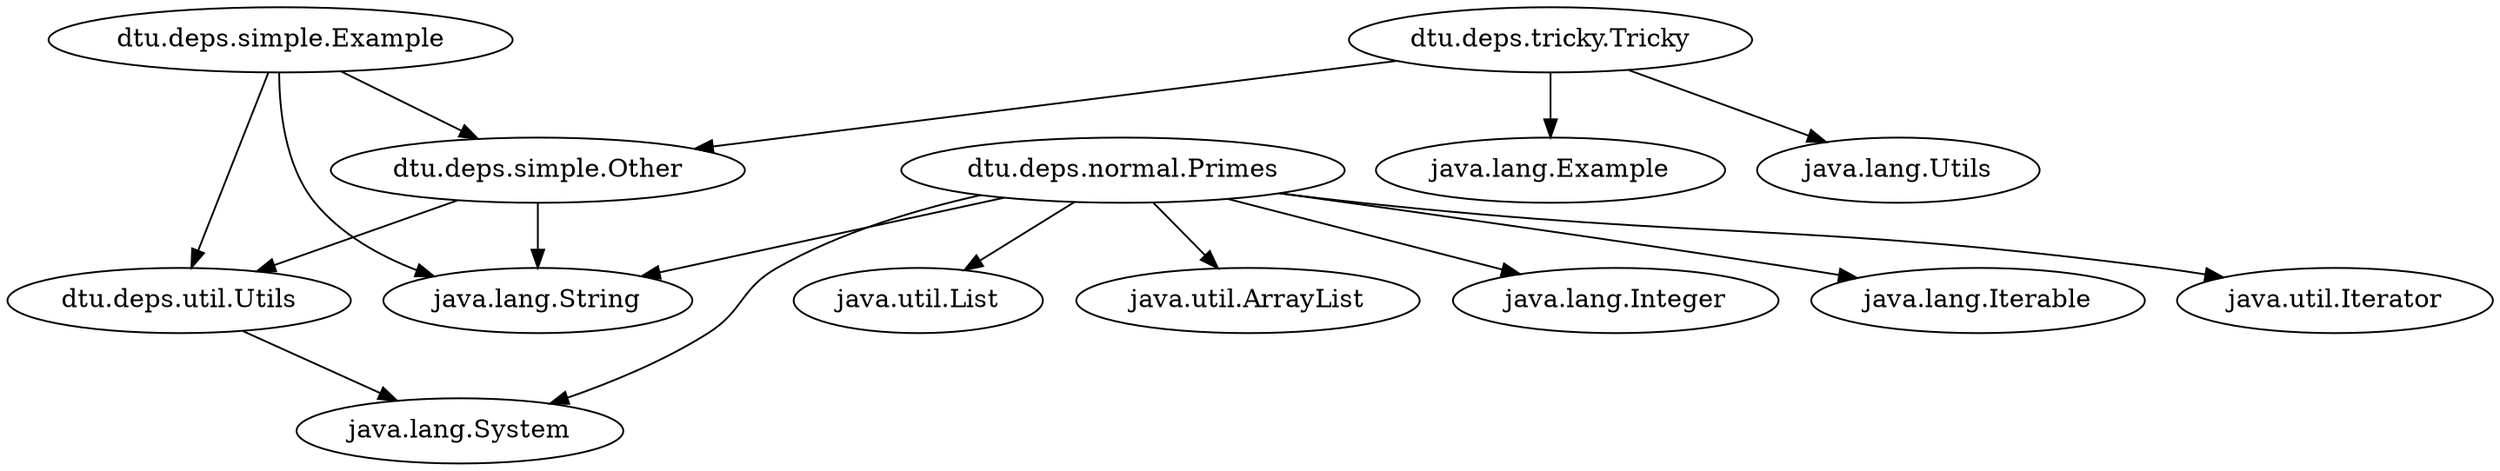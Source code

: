 // Dependencies
digraph {
	"dtu.deps.normal.Primes" -> "java.lang.String"
	"dtu.deps.normal.Primes" -> "java.lang.System"
	"dtu.deps.normal.Primes" -> "java.util.List"
	"dtu.deps.normal.Primes" -> "java.util.ArrayList"
	"dtu.deps.normal.Primes" -> "java.lang.Integer"
	"dtu.deps.normal.Primes" -> "java.lang.Iterable"
	"dtu.deps.normal.Primes" -> "java.util.Iterator"
	"dtu.deps.simple.Example" -> "dtu.deps.simple.Other"
	"dtu.deps.simple.Example" -> "dtu.deps.util.Utils"
	"dtu.deps.simple.Example" -> "java.lang.String"
	"dtu.deps.simple.Other" -> "dtu.deps.util.Utils"
	"dtu.deps.simple.Other" -> "java.lang.String"
	"dtu.deps.tricky.Tricky" -> "java.lang.Example"
	"dtu.deps.tricky.Tricky" -> "java.lang.Utils"
	"dtu.deps.tricky.Tricky" -> "dtu.deps.simple.Other"
	"dtu.deps.util.Utils" -> "java.lang.System"
}
